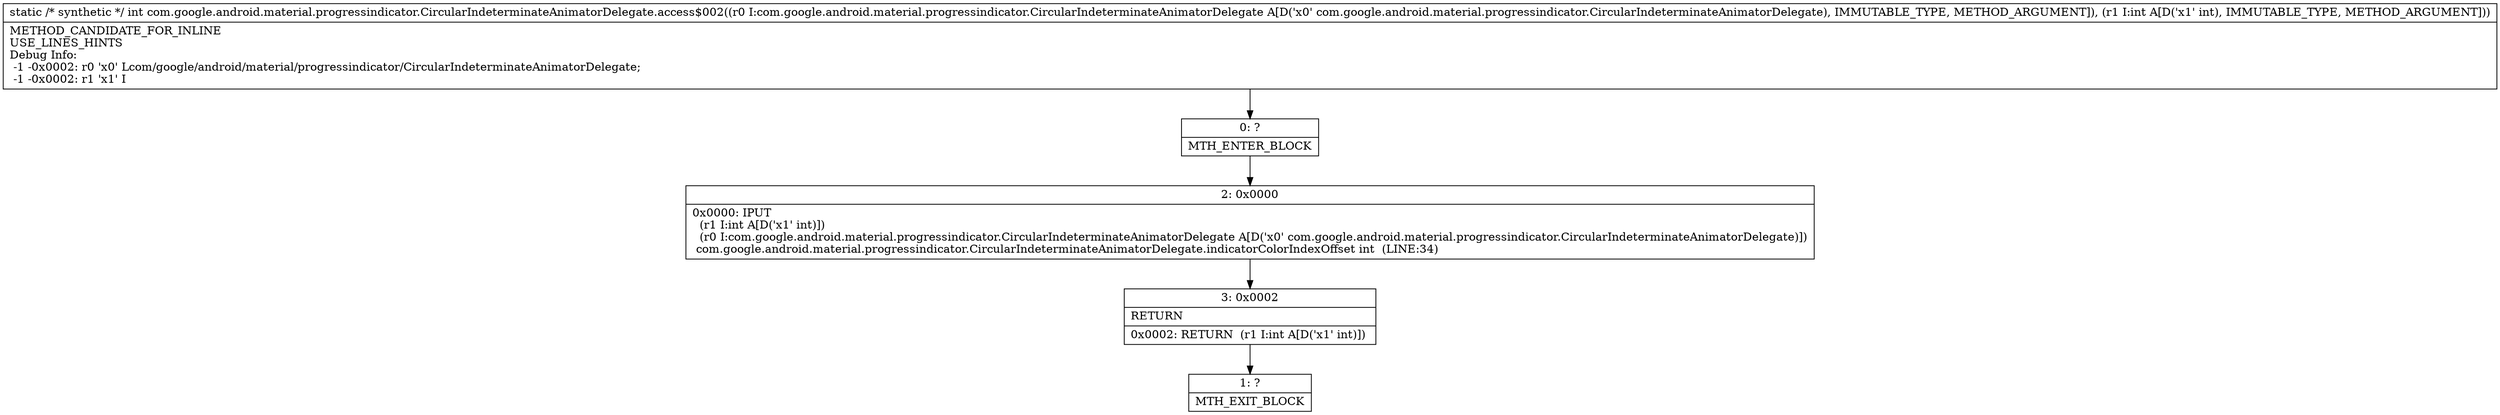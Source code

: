 digraph "CFG forcom.google.android.material.progressindicator.CircularIndeterminateAnimatorDelegate.access$002(Lcom\/google\/android\/material\/progressindicator\/CircularIndeterminateAnimatorDelegate;I)I" {
Node_0 [shape=record,label="{0\:\ ?|MTH_ENTER_BLOCK\l}"];
Node_2 [shape=record,label="{2\:\ 0x0000|0x0000: IPUT  \l  (r1 I:int A[D('x1' int)])\l  (r0 I:com.google.android.material.progressindicator.CircularIndeterminateAnimatorDelegate A[D('x0' com.google.android.material.progressindicator.CircularIndeterminateAnimatorDelegate)])\l com.google.android.material.progressindicator.CircularIndeterminateAnimatorDelegate.indicatorColorIndexOffset int  (LINE:34)\l}"];
Node_3 [shape=record,label="{3\:\ 0x0002|RETURN\l|0x0002: RETURN  (r1 I:int A[D('x1' int)]) \l}"];
Node_1 [shape=record,label="{1\:\ ?|MTH_EXIT_BLOCK\l}"];
MethodNode[shape=record,label="{static \/* synthetic *\/ int com.google.android.material.progressindicator.CircularIndeterminateAnimatorDelegate.access$002((r0 I:com.google.android.material.progressindicator.CircularIndeterminateAnimatorDelegate A[D('x0' com.google.android.material.progressindicator.CircularIndeterminateAnimatorDelegate), IMMUTABLE_TYPE, METHOD_ARGUMENT]), (r1 I:int A[D('x1' int), IMMUTABLE_TYPE, METHOD_ARGUMENT]))  | METHOD_CANDIDATE_FOR_INLINE\lUSE_LINES_HINTS\lDebug Info:\l  \-1 \-0x0002: r0 'x0' Lcom\/google\/android\/material\/progressindicator\/CircularIndeterminateAnimatorDelegate;\l  \-1 \-0x0002: r1 'x1' I\l}"];
MethodNode -> Node_0;Node_0 -> Node_2;
Node_2 -> Node_3;
Node_3 -> Node_1;
}

